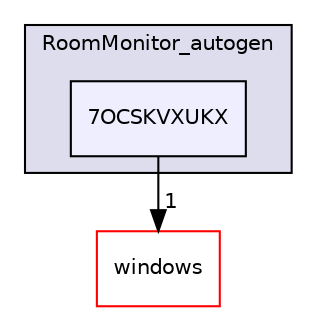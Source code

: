 digraph "cmake-build-debug/RoomMonitor_autogen/7OCSKVXUKX" {
  compound=true
  node [ fontsize="10", fontname="Helvetica"];
  edge [ labelfontsize="10", labelfontname="Helvetica"];
  subgraph clusterdir_3effc713f1c3c2e847b1a9c1e2d4ebed {
    graph [ bgcolor="#ddddee", pencolor="black", label="RoomMonitor_autogen" fontname="Helvetica", fontsize="10", URL="dir_3effc713f1c3c2e847b1a9c1e2d4ebed.html"]
  dir_d8ea133112b589bc1c29e73811634137 [shape=box, label="7OCSKVXUKX", style="filled", fillcolor="#eeeeff", pencolor="black", URL="dir_d8ea133112b589bc1c29e73811634137.html"];
  }
  dir_fe549de2418b81853b5f194edb4a7f34 [shape=box label="windows" fillcolor="white" style="filled" color="red" URL="dir_fe549de2418b81853b5f194edb4a7f34.html"];
  dir_d8ea133112b589bc1c29e73811634137->dir_fe549de2418b81853b5f194edb4a7f34 [headlabel="1", labeldistance=1.5 headhref="dir_000020_000025.html"];
}
